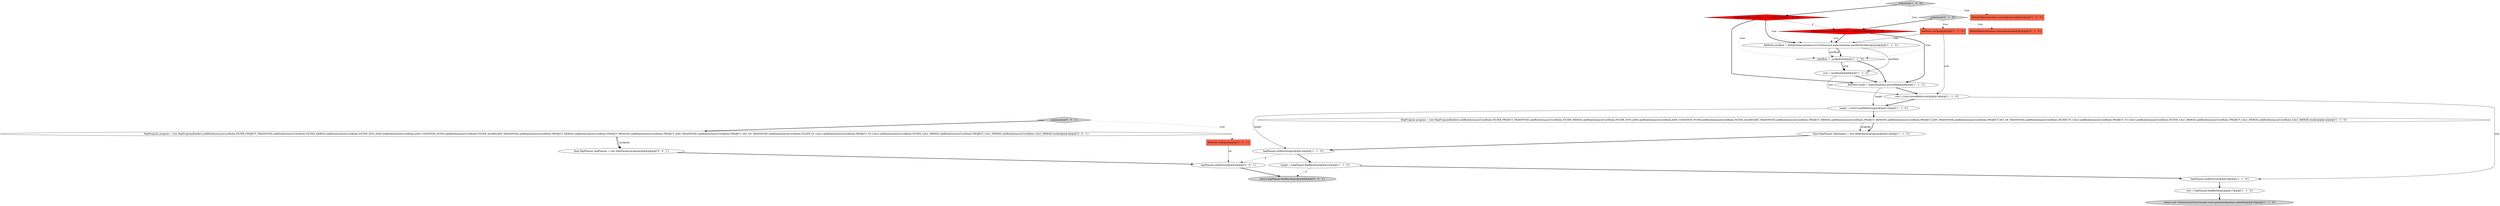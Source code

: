 digraph {
17 [style = filled, label = "materialization.starRelOptTable != null@@@3@@@['0', '1', '0']", fillcolor = red, shape = diamond image = "AAA1AAABBB2BBB"];
5 [style = filled, label = "materialization.starTable != null@@@3@@@['1', '0', '0']", fillcolor = red, shape = diamond image = "AAA1AAABBB1BBB"];
2 [style = filled, label = "root = newRoot@@@6@@@['1', '1', '0']", fillcolor = white, shape = ellipse image = "AAA0AAABBB1BBB"];
20 [style = filled, label = "hepPlanner.setRoot(rel)@@@5@@@['0', '0', '1']", fillcolor = white, shape = ellipse image = "AAA0AAABBB3BBB"];
22 [style = filled, label = "canonicalize['0', '0', '1']", fillcolor = lightgray, shape = diamond image = "AAA0AAABBB3BBB"];
24 [style = filled, label = "return hepPlanner.findBestExp()@@@6@@@['0', '0', '1']", fillcolor = lightgray, shape = ellipse image = "AAA0AAABBB3BBB"];
7 [style = filled, label = "target = hepPlanner.findBestExp()@@@15@@@['1', '1', '0']", fillcolor = white, shape = ellipse image = "AAA0AAABBB1BBB"];
8 [style = filled, label = "hepPlanner.setRoot(root)@@@16@@@['1', '1', '0']", fillcolor = white, shape = ellipse image = "AAA0AAABBB1BBB"];
16 [style = filled, label = "hepPlanner.setRoot(target)@@@14@@@['1', '1', '0']", fillcolor = white, shape = ellipse image = "AAA0AAABBB1BBB"];
19 [style = filled, label = "substitute['0', '1', '0']", fillcolor = lightgray, shape = diamond image = "AAA0AAABBB2BBB"];
12 [style = filled, label = "target = trimUnusedfields(target)@@@11@@@['1', '1', '0']", fillcolor = white, shape = ellipse image = "AAA0AAABBB1BBB"];
0 [style = filled, label = "RelOptMaterialization materialization@@@2@@@['1', '0', '0']", fillcolor = tomato, shape = box image = "AAA0AAABBB1BBB"];
18 [style = filled, label = "RelOptMaterialization materialization@@@2@@@['0', '1', '0']", fillcolor = tomato, shape = box image = "AAA0AAABBB2BBB"];
25 [style = filled, label = "final HepPlanner hepPlanner = new HepPlanner(program)@@@4@@@['0', '0', '1']", fillcolor = white, shape = ellipse image = "AAA0AAABBB3BBB"];
1 [style = filled, label = "RelNode newRoot = RelOptMaterialization.tryUseStar(root,materialization.starRelOptTable)@@@4@@@['1', '1', '0']", fillcolor = white, shape = ellipse image = "AAA0AAABBB1BBB"];
21 [style = filled, label = "RelNode rel@@@2@@@['0', '0', '1']", fillcolor = tomato, shape = box image = "AAA0AAABBB3BBB"];
6 [style = filled, label = "newRoot != null@@@5@@@['1', '1', '0']", fillcolor = white, shape = diamond image = "AAA0AAABBB1BBB"];
23 [style = filled, label = "HepProgram program = new HepProgramBuilder().addRuleInstance(CoreRules.FILTER_PROJECT_TRANSPOSE).addRuleInstance(CoreRules.FILTER_MERGE).addRuleInstance(CoreRules.FILTER_INTO_JOIN).addRuleInstance(CoreRules.JOIN_CONDITION_PUSH).addRuleInstance(CoreRules.FILTER_AGGREGATE_TRANSPOSE).addRuleInstance(CoreRules.PROJECT_MERGE).addRuleInstance(CoreRules.PROJECT_REMOVE).addRuleInstance(CoreRules.PROJECT_JOIN_TRANSPOSE).addRuleInstance(CoreRules.PROJECT_SET_OP_TRANSPOSE).addRuleInstance(CoreRules.FILTER_TO_CALC).addRuleInstance(CoreRules.PROJECT_TO_CALC).addRuleInstance(CoreRules.FILTER_CALC_MERGE).addRuleInstance(CoreRules.PROJECT_CALC_MERGE).addRuleInstance(CoreRules.CALC_MERGE).build()@@@3@@@['0', '0', '1']", fillcolor = white, shape = ellipse image = "AAA0AAABBB3BBB"];
10 [style = filled, label = "HepProgram program = new HepProgramBuilder().addRuleInstance(CoreRules.FILTER_PROJECT_TRANSPOSE).addRuleInstance(CoreRules.FILTER_MERGE).addRuleInstance(CoreRules.FILTER_INTO_JOIN).addRuleInstance(CoreRules.JOIN_CONDITION_PUSH).addRuleInstance(CoreRules.FILTER_AGGREGATE_TRANSPOSE).addRuleInstance(CoreRules.PROJECT_MERGE).addRuleInstance(CoreRules.PROJECT_REMOVE).addRuleInstance(CoreRules.PROJECT_JOIN_TRANSPOSE).addRuleInstance(CoreRules.PROJECT_SET_OP_TRANSPOSE).addRuleInstance(CoreRules.FILTER_TO_CALC).addRuleInstance(CoreRules.PROJECT_TO_CALC).addRuleInstance(CoreRules.FILTER_CALC_MERGE).addRuleInstance(CoreRules.PROJECT_CALC_MERGE).addRuleInstance(CoreRules.CALC_MERGE).build()@@@12@@@['1', '1', '0']", fillcolor = white, shape = ellipse image = "AAA0AAABBB1BBB"];
4 [style = filled, label = "substitute['1', '0', '0']", fillcolor = lightgray, shape = diamond image = "AAA0AAABBB1BBB"];
11 [style = filled, label = "RelNode target = materialization.queryRel@@@9@@@['1', '1', '0']", fillcolor = white, shape = ellipse image = "AAA0AAABBB1BBB"];
13 [style = filled, label = "RelNode root@@@2@@@['1', '1', '0']", fillcolor = tomato, shape = box image = "AAA0AAABBB1BBB"];
9 [style = filled, label = "return new SubstitutionVisitor(target,root).go(materialization.tableRel)@@@18@@@['1', '1', '0']", fillcolor = lightgray, shape = ellipse image = "AAA0AAABBB1BBB"];
14 [style = filled, label = "root = trimUnusedfields(root)@@@10@@@['1', '1', '0']", fillcolor = white, shape = ellipse image = "AAA0AAABBB1BBB"];
15 [style = filled, label = "root = hepPlanner.findBestExp()@@@17@@@['1', '1', '0']", fillcolor = white, shape = ellipse image = "AAA0AAABBB1BBB"];
3 [style = filled, label = "final HepPlanner hepPlanner = new HepPlanner(program)@@@13@@@['1', '1', '0']", fillcolor = white, shape = ellipse image = "AAA0AAABBB1BBB"];
22->21 [style = dotted, label="true"];
16->20 [style = dashed, label="0"];
23->25 [style = bold, label=""];
1->2 [style = solid, label="newRoot"];
8->15 [style = bold, label=""];
17->1 [style = bold, label=""];
11->14 [style = bold, label=""];
17->6 [style = dotted, label="true"];
14->8 [style = solid, label="root"];
17->1 [style = dotted, label="true"];
5->1 [style = dotted, label="true"];
4->0 [style = dotted, label="true"];
19->18 [style = dotted, label="true"];
2->14 [style = solid, label="root"];
13->14 [style = solid, label="root"];
5->6 [style = dotted, label="true"];
16->7 [style = bold, label=""];
10->3 [style = bold, label=""];
19->13 [style = dotted, label="true"];
19->17 [style = bold, label=""];
1->6 [style = solid, label="newRoot"];
3->16 [style = bold, label=""];
7->8 [style = bold, label=""];
22->23 [style = bold, label=""];
6->2 [style = bold, label=""];
4->13 [style = dotted, label="true"];
12->16 [style = solid, label="target"];
5->1 [style = bold, label=""];
25->20 [style = bold, label=""];
12->10 [style = bold, label=""];
6->2 [style = dotted, label="true"];
1->6 [style = bold, label=""];
5->17 [style = dashed, label="0"];
7->24 [style = dashed, label="0"];
15->9 [style = bold, label=""];
6->11 [style = bold, label=""];
14->12 [style = bold, label=""];
11->12 [style = solid, label="target"];
5->11 [style = bold, label=""];
13->1 [style = solid, label="root"];
20->24 [style = bold, label=""];
4->5 [style = bold, label=""];
2->11 [style = bold, label=""];
21->20 [style = solid, label="rel"];
10->3 [style = solid, label="program"];
23->25 [style = solid, label="program"];
17->11 [style = bold, label=""];
}
